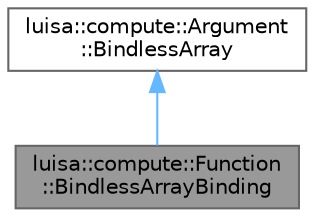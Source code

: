 digraph "luisa::compute::Function::BindlessArrayBinding"
{
 // LATEX_PDF_SIZE
  bgcolor="transparent";
  edge [fontname=Helvetica,fontsize=10,labelfontname=Helvetica,labelfontsize=10];
  node [fontname=Helvetica,fontsize=10,shape=box,height=0.2,width=0.4];
  Node1 [id="Node000001",label="luisa::compute::Function\l::BindlessArrayBinding",height=0.2,width=0.4,color="gray40", fillcolor="grey60", style="filled", fontcolor="black",tooltip="Bindless array binding."];
  Node2 -> Node1 [id="edge1_Node000001_Node000002",dir="back",color="steelblue1",style="solid",tooltip=" "];
  Node2 [id="Node000002",label="luisa::compute::Argument\l::BindlessArray",height=0.2,width=0.4,color="gray40", fillcolor="white", style="filled",URL="$structluisa_1_1compute_1_1_argument_1_1_bindless_array.html",tooltip=" "];
}
